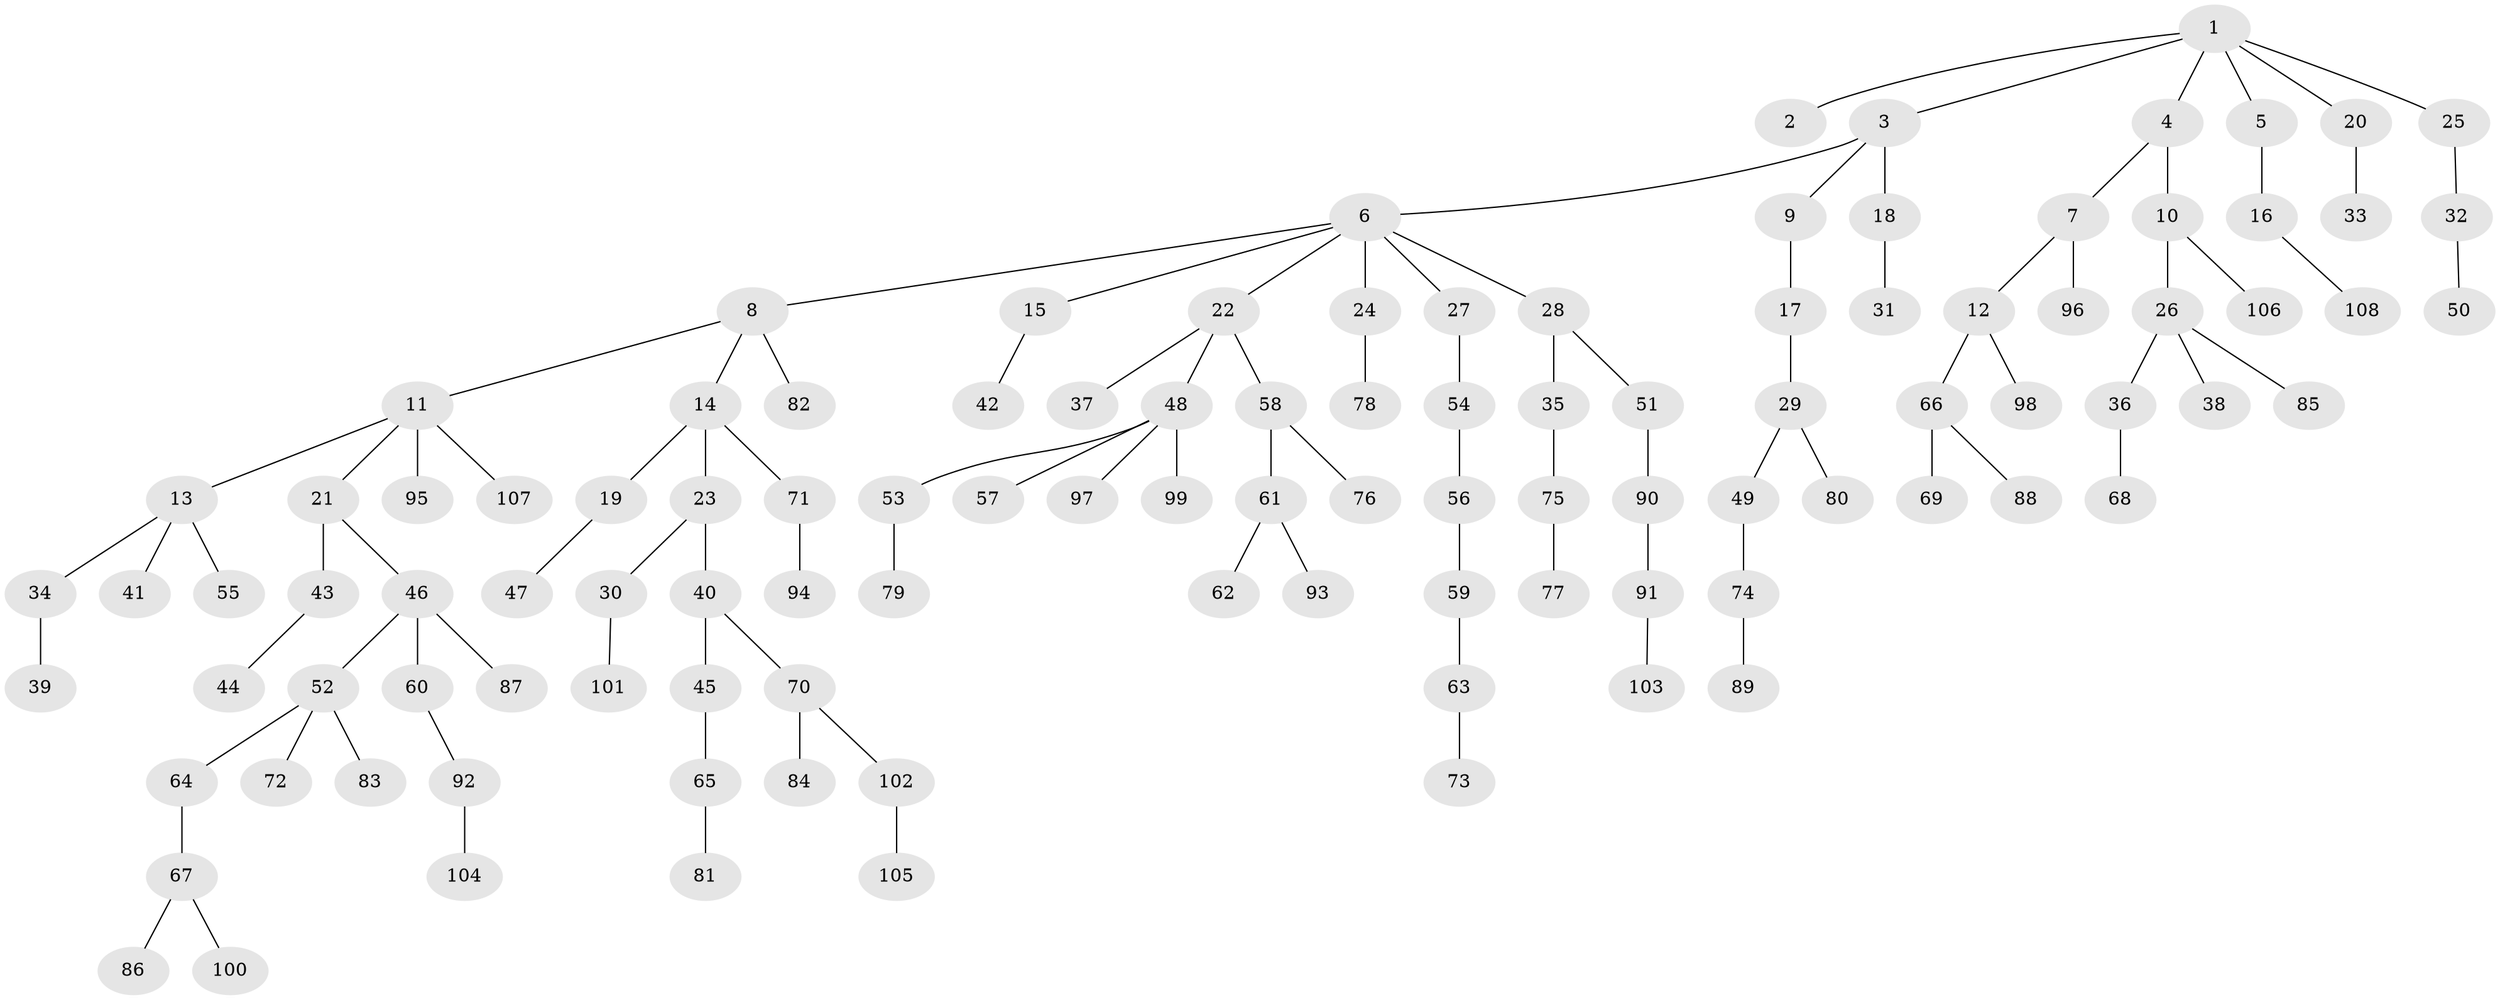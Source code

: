 // coarse degree distribution, {2: 0.30303030303030304, 8: 0.030303030303030304, 3: 0.21212121212121213, 1: 0.45454545454545453}
// Generated by graph-tools (version 1.1) at 2025/37/03/04/25 23:37:19]
// undirected, 108 vertices, 107 edges
graph export_dot {
  node [color=gray90,style=filled];
  1;
  2;
  3;
  4;
  5;
  6;
  7;
  8;
  9;
  10;
  11;
  12;
  13;
  14;
  15;
  16;
  17;
  18;
  19;
  20;
  21;
  22;
  23;
  24;
  25;
  26;
  27;
  28;
  29;
  30;
  31;
  32;
  33;
  34;
  35;
  36;
  37;
  38;
  39;
  40;
  41;
  42;
  43;
  44;
  45;
  46;
  47;
  48;
  49;
  50;
  51;
  52;
  53;
  54;
  55;
  56;
  57;
  58;
  59;
  60;
  61;
  62;
  63;
  64;
  65;
  66;
  67;
  68;
  69;
  70;
  71;
  72;
  73;
  74;
  75;
  76;
  77;
  78;
  79;
  80;
  81;
  82;
  83;
  84;
  85;
  86;
  87;
  88;
  89;
  90;
  91;
  92;
  93;
  94;
  95;
  96;
  97;
  98;
  99;
  100;
  101;
  102;
  103;
  104;
  105;
  106;
  107;
  108;
  1 -- 2;
  1 -- 3;
  1 -- 4;
  1 -- 5;
  1 -- 20;
  1 -- 25;
  3 -- 6;
  3 -- 9;
  3 -- 18;
  4 -- 7;
  4 -- 10;
  5 -- 16;
  6 -- 8;
  6 -- 15;
  6 -- 22;
  6 -- 24;
  6 -- 27;
  6 -- 28;
  7 -- 12;
  7 -- 96;
  8 -- 11;
  8 -- 14;
  8 -- 82;
  9 -- 17;
  10 -- 26;
  10 -- 106;
  11 -- 13;
  11 -- 21;
  11 -- 95;
  11 -- 107;
  12 -- 66;
  12 -- 98;
  13 -- 34;
  13 -- 41;
  13 -- 55;
  14 -- 19;
  14 -- 23;
  14 -- 71;
  15 -- 42;
  16 -- 108;
  17 -- 29;
  18 -- 31;
  19 -- 47;
  20 -- 33;
  21 -- 43;
  21 -- 46;
  22 -- 37;
  22 -- 48;
  22 -- 58;
  23 -- 30;
  23 -- 40;
  24 -- 78;
  25 -- 32;
  26 -- 36;
  26 -- 38;
  26 -- 85;
  27 -- 54;
  28 -- 35;
  28 -- 51;
  29 -- 49;
  29 -- 80;
  30 -- 101;
  32 -- 50;
  34 -- 39;
  35 -- 75;
  36 -- 68;
  40 -- 45;
  40 -- 70;
  43 -- 44;
  45 -- 65;
  46 -- 52;
  46 -- 60;
  46 -- 87;
  48 -- 53;
  48 -- 57;
  48 -- 97;
  48 -- 99;
  49 -- 74;
  51 -- 90;
  52 -- 64;
  52 -- 72;
  52 -- 83;
  53 -- 79;
  54 -- 56;
  56 -- 59;
  58 -- 61;
  58 -- 76;
  59 -- 63;
  60 -- 92;
  61 -- 62;
  61 -- 93;
  63 -- 73;
  64 -- 67;
  65 -- 81;
  66 -- 69;
  66 -- 88;
  67 -- 86;
  67 -- 100;
  70 -- 84;
  70 -- 102;
  71 -- 94;
  74 -- 89;
  75 -- 77;
  90 -- 91;
  91 -- 103;
  92 -- 104;
  102 -- 105;
}
